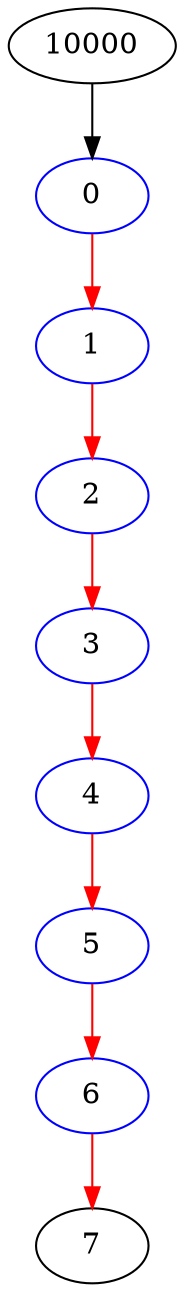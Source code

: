 digraph {
  0 [label="0", color=blue];
  10000 -> 0 [label="", color=black];
  7 [label="7", color=black];
  6 -> 7 [label="", color=red];
  2 [label="2", color=blue];
  1 -> 2 [label="", color=red];
  10000 [label="10000", color=black];
  4 [label="4", color=blue];
  3 -> 4 [label="", color=red];
  6 [label="6", color=blue];
  5 -> 6 [label="", color=red];
  1 [label="1", color=blue];
  0 -> 1 [label="", color=red];
  3 [label="3", color=blue];
  2 -> 3 [label="", color=red];
  5 [label="5", color=blue];
  4 -> 5 [label="", color=red];
}
